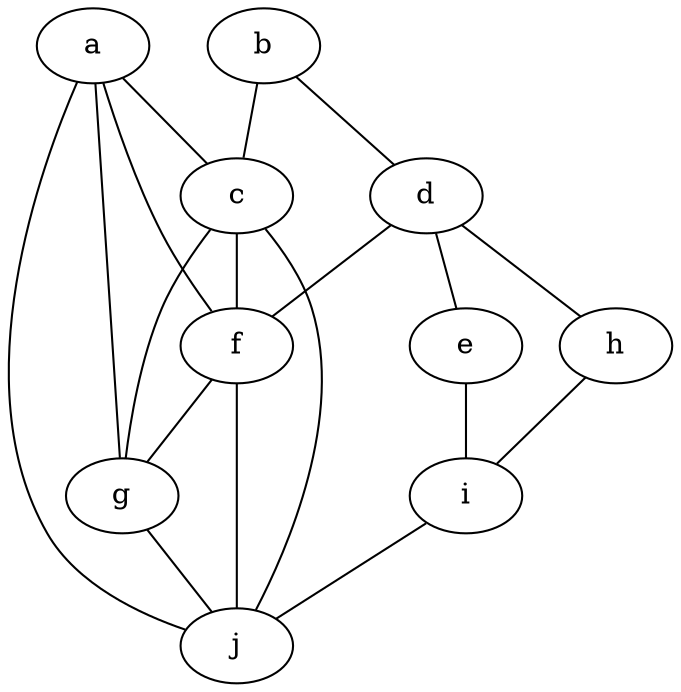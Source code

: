 graph {
    a -- c;
    a -- f;
    a -- g;
    a -- j;
    b -- c;
    b -- d;
    c -- f;
    c -- g;
    c -- j;
    d -- e;
    d -- f;
    d -- h;
    e -- i;
    f -- g;
    f -- j;
    g -- j;
    h -- i;
    i -- j;
}

